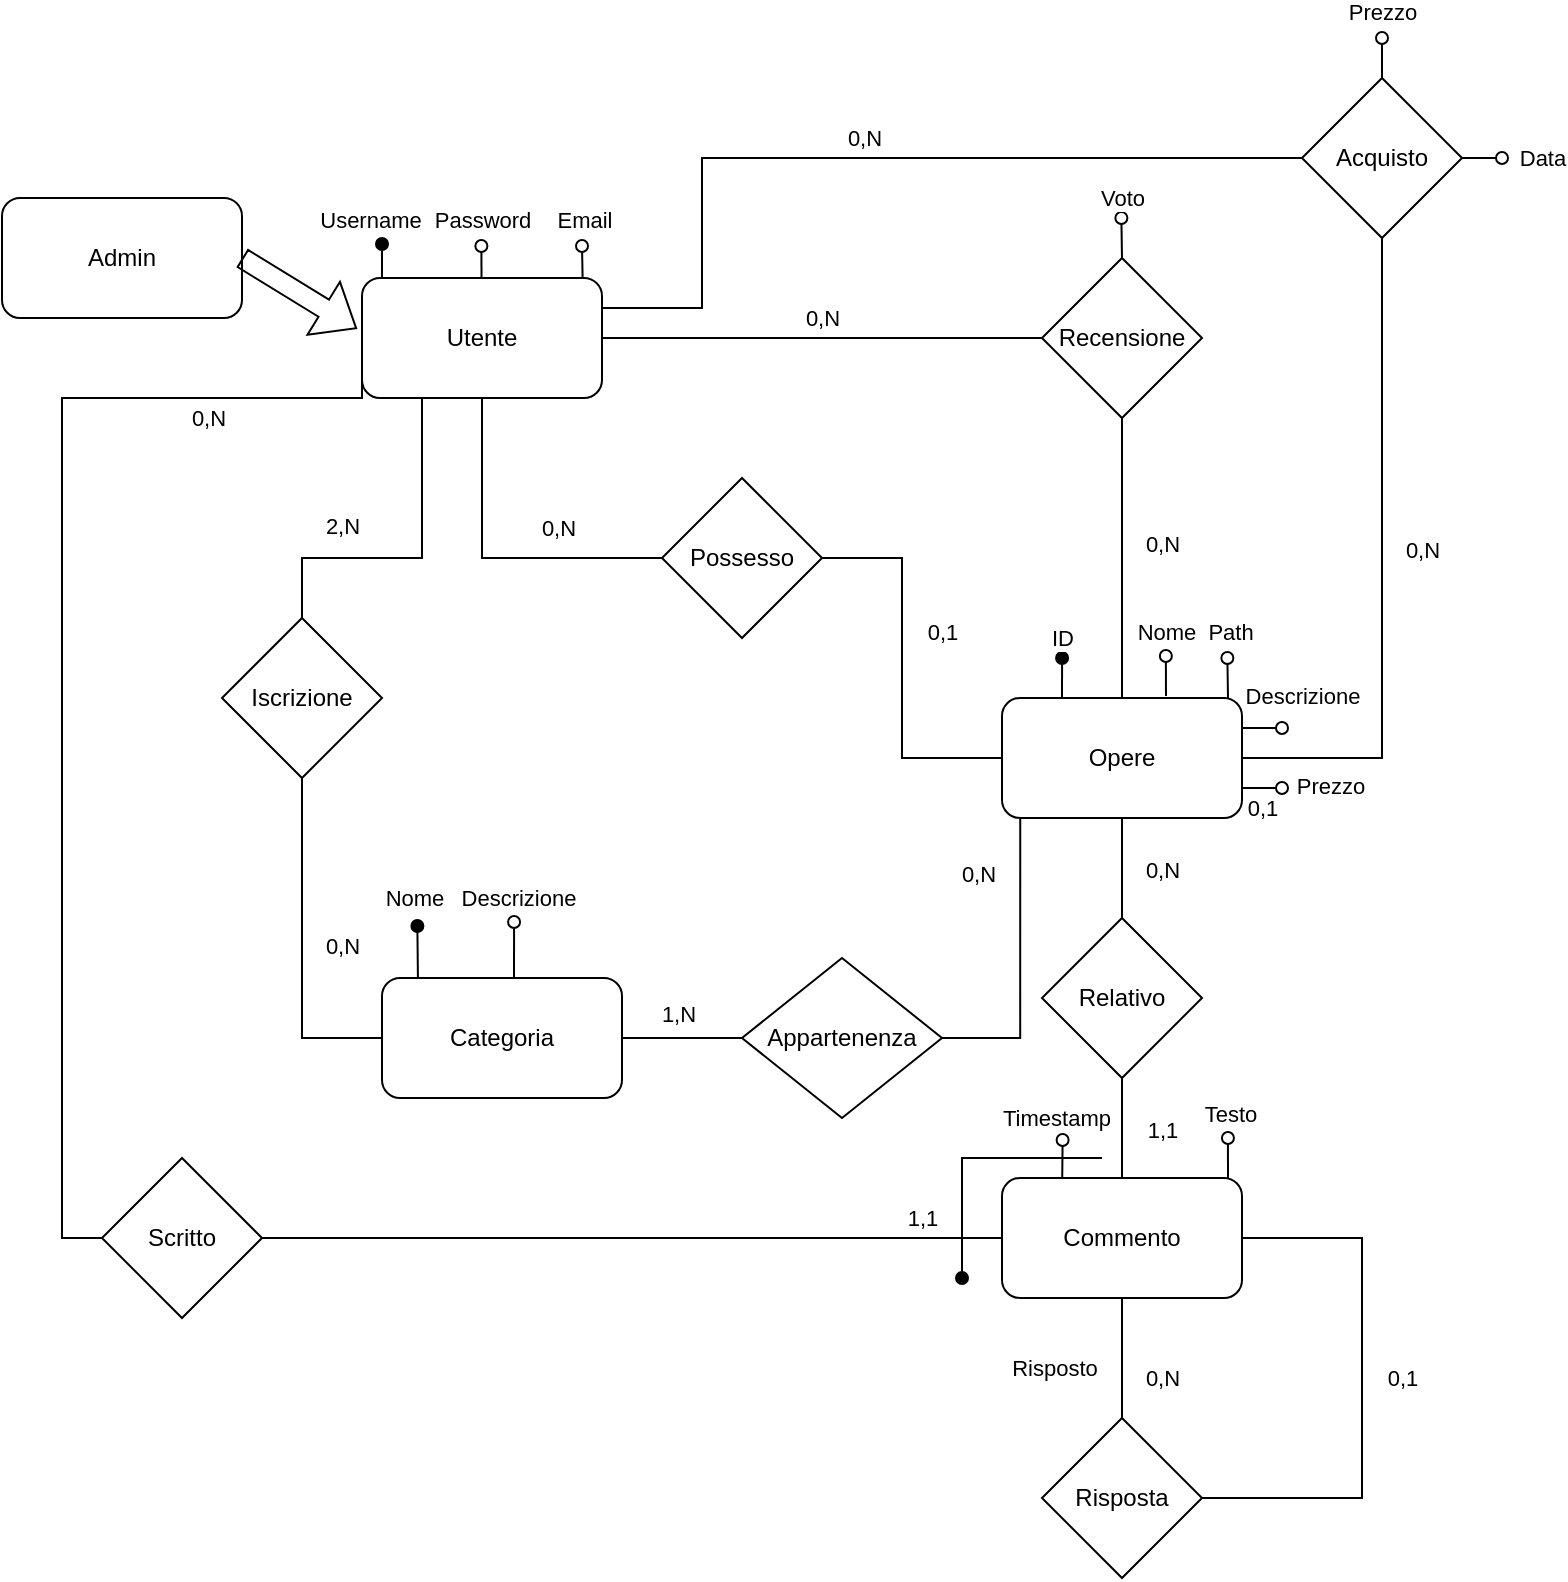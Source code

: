 <mxfile version="24.8.6">
  <diagram name="Pagina-1" id="-KhsM1Pc0Jz13o4PAVzy">
    <mxGraphModel grid="1" page="1" gridSize="10" guides="1" tooltips="1" connect="1" arrows="1" fold="1" pageScale="1" pageWidth="827" pageHeight="1169" math="0" shadow="0">
      <root>
        <mxCell id="0" />
        <mxCell id="1" parent="0" />
        <mxCell id="eVi_-EXiQy0jWH32_elv-29" style="edgeStyle=orthogonalEdgeStyle;rounded=0;orthogonalLoop=1;jettySize=auto;html=1;exitX=1;exitY=0.25;exitDx=0;exitDy=0;entryX=0;entryY=0.5;entryDx=0;entryDy=0;endArrow=none;endFill=0;" edge="1" parent="1" source="eVi_-EXiQy0jWH32_elv-3" target="eVi_-EXiQy0jWH32_elv-28">
          <mxGeometry relative="1" as="geometry">
            <Array as="points">
              <mxPoint x="390" y="205" />
              <mxPoint x="390" y="130" />
            </Array>
          </mxGeometry>
        </mxCell>
        <mxCell id="eVi_-EXiQy0jWH32_elv-31" value="0,N" style="edgeLabel;html=1;align=center;verticalAlign=middle;resizable=0;points=[];" vertex="1" connectable="0" parent="eVi_-EXiQy0jWH32_elv-29">
          <mxGeometry x="-0.034" y="1" relative="1" as="geometry">
            <mxPoint y="-9" as="offset" />
          </mxGeometry>
        </mxCell>
        <mxCell id="TAc8Aij1Pos98XTnwN8N-8" style="edgeStyle=orthogonalEdgeStyle;rounded=0;orthogonalLoop=1;jettySize=auto;html=1;exitX=0.25;exitY=1;exitDx=0;exitDy=0;entryX=0.5;entryY=0;entryDx=0;entryDy=0;endArrow=none;endFill=0;" edge="1" parent="1" source="eVi_-EXiQy0jWH32_elv-3" target="TAc8Aij1Pos98XTnwN8N-7">
          <mxGeometry relative="1" as="geometry">
            <Array as="points">
              <mxPoint x="250" y="330" />
              <mxPoint x="190" y="330" />
            </Array>
          </mxGeometry>
        </mxCell>
        <mxCell id="eVi_-EXiQy0jWH32_elv-3" value="Utente" style="rounded=1;whiteSpace=wrap;html=1;" vertex="1" parent="1">
          <mxGeometry x="220" y="190" width="120" height="60" as="geometry" />
        </mxCell>
        <mxCell id="eVi_-EXiQy0jWH32_elv-35" style="edgeStyle=orthogonalEdgeStyle;rounded=0;orthogonalLoop=1;jettySize=auto;html=1;endArrow=oval;endFill=1;" edge="1" parent="1">
          <mxGeometry relative="1" as="geometry">
            <mxPoint x="230" y="173" as="targetPoint" />
            <mxPoint x="230" y="190" as="sourcePoint" />
          </mxGeometry>
        </mxCell>
        <mxCell id="TAc8Aij1Pos98XTnwN8N-19" value="Username" style="edgeLabel;html=1;align=center;verticalAlign=middle;resizable=0;points=[];" connectable="0" vertex="1" parent="eVi_-EXiQy0jWH32_elv-35">
          <mxGeometry x="1" y="2" relative="1" as="geometry">
            <mxPoint x="-4" y="-12" as="offset" />
          </mxGeometry>
        </mxCell>
        <mxCell id="eVi_-EXiQy0jWH32_elv-4" value="Admin" style="rounded=1;whiteSpace=wrap;html=1;" vertex="1" parent="1">
          <mxGeometry x="40" y="150" width="120" height="60" as="geometry" />
        </mxCell>
        <mxCell id="eVi_-EXiQy0jWH32_elv-36" style="edgeStyle=orthogonalEdgeStyle;rounded=0;orthogonalLoop=1;jettySize=auto;html=1;endArrow=oval;endFill=0;exitX=0.498;exitY=0.001;exitDx=0;exitDy=0;exitPerimeter=0;" edge="1" parent="1" source="eVi_-EXiQy0jWH32_elv-3">
          <mxGeometry relative="1" as="geometry">
            <mxPoint x="279.69" y="174" as="targetPoint" />
            <mxPoint x="280" y="190" as="sourcePoint" />
          </mxGeometry>
        </mxCell>
        <mxCell id="TAc8Aij1Pos98XTnwN8N-20" value="Password" style="edgeLabel;html=1;align=center;verticalAlign=middle;resizable=0;points=[];" connectable="0" vertex="1" parent="eVi_-EXiQy0jWH32_elv-36">
          <mxGeometry x="0.88" relative="1" as="geometry">
            <mxPoint y="-14" as="offset" />
          </mxGeometry>
        </mxCell>
        <mxCell id="TAc8Aij1Pos98XTnwN8N-15" style="edgeStyle=orthogonalEdgeStyle;rounded=0;orthogonalLoop=1;jettySize=auto;html=1;exitX=0.076;exitY=1.006;exitDx=0;exitDy=0;entryX=1;entryY=0.5;entryDx=0;entryDy=0;exitPerimeter=0;endArrow=none;endFill=0;" edge="1" parent="1" source="eVi_-EXiQy0jWH32_elv-6" target="TAc8Aij1Pos98XTnwN8N-14">
          <mxGeometry relative="1" as="geometry" />
        </mxCell>
        <mxCell id="OCXJw5qdoMaOB_dEFMTo-14" style="edgeStyle=orthogonalEdgeStyle;rounded=0;orthogonalLoop=1;jettySize=auto;html=1;exitX=0.75;exitY=0;exitDx=0;exitDy=0;endArrow=oval;endFill=0;" edge="1" parent="1">
          <mxGeometry relative="1" as="geometry">
            <mxPoint x="621.929" y="379" as="targetPoint" />
            <mxPoint x="622" y="399" as="sourcePoint" />
          </mxGeometry>
        </mxCell>
        <mxCell id="eVi_-EXiQy0jWH32_elv-47" value="nome" style="edgeLabel;html=1;align=center;verticalAlign=middle;resizable=0;points=[];" vertex="1" connectable="0" parent="OCXJw5qdoMaOB_dEFMTo-14">
          <mxGeometry x="0.587" y="3" relative="1" as="geometry">
            <mxPoint x="3" y="-16" as="offset" />
          </mxGeometry>
        </mxCell>
        <mxCell id="TAc8Aij1Pos98XTnwN8N-23" value="Nome" style="edgeLabel;html=1;align=center;verticalAlign=middle;resizable=0;points=[];" connectable="0" vertex="1" parent="OCXJw5qdoMaOB_dEFMTo-14">
          <mxGeometry x="0.909" relative="1" as="geometry">
            <mxPoint y="-13" as="offset" />
          </mxGeometry>
        </mxCell>
        <mxCell id="eVi_-EXiQy0jWH32_elv-45" style="edgeStyle=orthogonalEdgeStyle;rounded=0;orthogonalLoop=1;jettySize=auto;html=1;exitX=0.25;exitY=0;exitDx=0;exitDy=0;endArrow=oval;endFill=1;" edge="1" parent="1" source="eVi_-EXiQy0jWH32_elv-6">
          <mxGeometry relative="1" as="geometry">
            <mxPoint x="570.034" y="380" as="targetPoint" />
          </mxGeometry>
        </mxCell>
        <mxCell id="eVi_-EXiQy0jWH32_elv-46" value="ID" style="edgeLabel;html=1;align=center;verticalAlign=middle;resizable=0;points=[];" vertex="1" connectable="0" parent="eVi_-EXiQy0jWH32_elv-45">
          <mxGeometry x="0.587" y="-3" relative="1" as="geometry">
            <mxPoint x="-3" y="-14" as="offset" />
          </mxGeometry>
        </mxCell>
        <mxCell id="eVi_-EXiQy0jWH32_elv-48" style="edgeStyle=orthogonalEdgeStyle;rounded=0;orthogonalLoop=1;jettySize=auto;html=1;exitX=1;exitY=0;exitDx=0;exitDy=0;endArrow=oval;endFill=0;" edge="1" parent="1">
          <mxGeometry relative="1" as="geometry">
            <mxPoint x="652.69" y="380" as="targetPoint" />
            <mxPoint x="653" y="400" as="sourcePoint" />
          </mxGeometry>
        </mxCell>
        <mxCell id="eVi_-EXiQy0jWH32_elv-49" value="Path" style="edgeLabel;html=1;align=center;verticalAlign=middle;resizable=0;points=[];" vertex="1" connectable="0" parent="eVi_-EXiQy0jWH32_elv-48">
          <mxGeometry x="0.38" relative="1" as="geometry">
            <mxPoint x="1" y="-19" as="offset" />
          </mxGeometry>
        </mxCell>
        <mxCell id="eVi_-EXiQy0jWH32_elv-50" style="edgeStyle=orthogonalEdgeStyle;rounded=0;orthogonalLoop=1;jettySize=auto;html=1;exitX=1;exitY=0.25;exitDx=0;exitDy=0;endArrow=oval;endFill=0;" edge="1" parent="1" source="eVi_-EXiQy0jWH32_elv-6">
          <mxGeometry relative="1" as="geometry">
            <mxPoint x="680" y="415.172" as="targetPoint" />
          </mxGeometry>
        </mxCell>
        <mxCell id="eVi_-EXiQy0jWH32_elv-51" value="Descrizione" style="edgeLabel;html=1;align=center;verticalAlign=middle;resizable=0;points=[];" vertex="1" connectable="0" parent="eVi_-EXiQy0jWH32_elv-50">
          <mxGeometry x="0.986" y="4" relative="1" as="geometry">
            <mxPoint x="6" y="-16" as="offset" />
          </mxGeometry>
        </mxCell>
        <mxCell id="eVi_-EXiQy0jWH32_elv-52" style="edgeStyle=orthogonalEdgeStyle;rounded=0;orthogonalLoop=1;jettySize=auto;html=1;exitX=1;exitY=0.75;exitDx=0;exitDy=0;endArrow=oval;endFill=0;" edge="1" parent="1" source="eVi_-EXiQy0jWH32_elv-6">
          <mxGeometry relative="1" as="geometry">
            <mxPoint x="680" y="445" as="targetPoint" />
          </mxGeometry>
        </mxCell>
        <mxCell id="eVi_-EXiQy0jWH32_elv-53" value="Prezzo" style="edgeLabel;html=1;align=center;verticalAlign=middle;resizable=0;points=[];" connectable="0" vertex="1" parent="eVi_-EXiQy0jWH32_elv-52">
          <mxGeometry x="1" y="-4" relative="1" as="geometry">
            <mxPoint x="24" y="-5" as="offset" />
          </mxGeometry>
        </mxCell>
        <mxCell id="eVi_-EXiQy0jWH32_elv-54" value="0,1" style="edgeLabel;html=1;align=center;verticalAlign=middle;resizable=0;points=[];" connectable="0" vertex="1" parent="eVi_-EXiQy0jWH32_elv-52">
          <mxGeometry x="0.348" y="-5" relative="1" as="geometry">
            <mxPoint x="-4" y="5" as="offset" />
          </mxGeometry>
        </mxCell>
        <mxCell id="eVi_-EXiQy0jWH32_elv-6" value="Opere" style="rounded=1;whiteSpace=wrap;html=1;" vertex="1" parent="1">
          <mxGeometry x="540" y="400" width="120" height="60" as="geometry" />
        </mxCell>
        <mxCell id="eVi_-EXiQy0jWH32_elv-10" style="edgeStyle=orthogonalEdgeStyle;rounded=0;orthogonalLoop=1;jettySize=auto;html=1;exitX=0.5;exitY=1;exitDx=0;exitDy=0;entryX=0.5;entryY=0;entryDx=0;entryDy=0;endArrow=none;endFill=0;" edge="1" parent="1" source="eVi_-EXiQy0jWH32_elv-8" target="eVi_-EXiQy0jWH32_elv-6">
          <mxGeometry relative="1" as="geometry" />
        </mxCell>
        <mxCell id="eVi_-EXiQy0jWH32_elv-12" value="0,N" style="edgeLabel;html=1;align=center;verticalAlign=middle;resizable=0;points=[];" vertex="1" connectable="0" parent="eVi_-EXiQy0jWH32_elv-10">
          <mxGeometry x="-0.1" y="2" relative="1" as="geometry">
            <mxPoint x="18" as="offset" />
          </mxGeometry>
        </mxCell>
        <mxCell id="eVi_-EXiQy0jWH32_elv-39" style="edgeStyle=orthogonalEdgeStyle;rounded=0;orthogonalLoop=1;jettySize=auto;html=1;exitX=0.5;exitY=0;exitDx=0;exitDy=0;endArrow=oval;endFill=0;" edge="1" parent="1" source="eVi_-EXiQy0jWH32_elv-8">
          <mxGeometry relative="1" as="geometry">
            <mxPoint x="599.69" y="160" as="targetPoint" />
          </mxGeometry>
        </mxCell>
        <mxCell id="eVi_-EXiQy0jWH32_elv-40" value="Voto" style="edgeLabel;html=1;align=center;verticalAlign=middle;resizable=0;points=[];" vertex="1" connectable="0" parent="eVi_-EXiQy0jWH32_elv-39">
          <mxGeometry x="0.309" y="-1" relative="1" as="geometry">
            <mxPoint x="-1" y="-17" as="offset" />
          </mxGeometry>
        </mxCell>
        <mxCell id="eVi_-EXiQy0jWH32_elv-8" value="Recensione" style="rhombus;whiteSpace=wrap;html=1;" vertex="1" parent="1">
          <mxGeometry x="560" y="180" width="80" height="80" as="geometry" />
        </mxCell>
        <mxCell id="eVi_-EXiQy0jWH32_elv-9" value="" style="endArrow=none;html=1;rounded=0;exitX=1;exitY=0.5;exitDx=0;exitDy=0;entryX=0;entryY=0.5;entryDx=0;entryDy=0;" edge="1" parent="1" source="eVi_-EXiQy0jWH32_elv-3" target="eVi_-EXiQy0jWH32_elv-8">
          <mxGeometry width="50" height="50" relative="1" as="geometry">
            <mxPoint x="220" y="370" as="sourcePoint" />
            <mxPoint x="270" y="320" as="targetPoint" />
          </mxGeometry>
        </mxCell>
        <mxCell id="eVi_-EXiQy0jWH32_elv-11" value="0,N" style="edgeLabel;html=1;align=center;verticalAlign=middle;resizable=0;points=[];" vertex="1" connectable="0" parent="eVi_-EXiQy0jWH32_elv-9">
          <mxGeometry x="-0.273" y="-2" relative="1" as="geometry">
            <mxPoint x="-277" y="38" as="offset" />
          </mxGeometry>
        </mxCell>
        <mxCell id="eVi_-EXiQy0jWH32_elv-14" style="edgeStyle=orthogonalEdgeStyle;rounded=0;orthogonalLoop=1;jettySize=auto;html=1;exitX=0;exitY=0.5;exitDx=0;exitDy=0;entryX=0.5;entryY=1;entryDx=0;entryDy=0;endArrow=none;endFill=0;" edge="1" parent="1" source="eVi_-EXiQy0jWH32_elv-13" target="eVi_-EXiQy0jWH32_elv-3">
          <mxGeometry relative="1" as="geometry">
            <Array as="points">
              <mxPoint x="280" y="330" />
            </Array>
          </mxGeometry>
        </mxCell>
        <mxCell id="eVi_-EXiQy0jWH32_elv-17" value="0,N" style="edgeLabel;html=1;align=center;verticalAlign=middle;resizable=0;points=[];" vertex="1" connectable="0" parent="eVi_-EXiQy0jWH32_elv-14">
          <mxGeometry x="0.114" relative="1" as="geometry">
            <mxPoint x="38" y="-11" as="offset" />
          </mxGeometry>
        </mxCell>
        <mxCell id="eVi_-EXiQy0jWH32_elv-15" style="edgeStyle=orthogonalEdgeStyle;rounded=0;orthogonalLoop=1;jettySize=auto;html=1;exitX=1;exitY=0.5;exitDx=0;exitDy=0;entryX=0;entryY=0.5;entryDx=0;entryDy=0;endArrow=none;endFill=0;" edge="1" parent="1" source="eVi_-EXiQy0jWH32_elv-13" target="eVi_-EXiQy0jWH32_elv-6">
          <mxGeometry relative="1" as="geometry">
            <Array as="points">
              <mxPoint x="490" y="430" />
            </Array>
          </mxGeometry>
        </mxCell>
        <mxCell id="eVi_-EXiQy0jWH32_elv-16" value="0,1" style="edgeLabel;html=1;align=center;verticalAlign=middle;resizable=0;points=[];" vertex="1" connectable="0" parent="eVi_-EXiQy0jWH32_elv-15">
          <mxGeometry x="0.345" y="-2" relative="1" as="geometry">
            <mxPoint x="22" y="-51" as="offset" />
          </mxGeometry>
        </mxCell>
        <mxCell id="eVi_-EXiQy0jWH32_elv-13" value="Possesso" style="rhombus;whiteSpace=wrap;html=1;" vertex="1" parent="1">
          <mxGeometry x="370" y="290" width="80" height="80" as="geometry" />
        </mxCell>
        <mxCell id="TAc8Aij1Pos98XTnwN8N-24" style="edgeStyle=orthogonalEdgeStyle;rounded=0;orthogonalLoop=1;jettySize=auto;html=1;exitX=1;exitY=0;exitDx=0;exitDy=0;endArrow=oval;endFill=0;" edge="1" parent="1">
          <mxGeometry relative="1" as="geometry">
            <mxPoint x="652.966" y="620" as="targetPoint" />
            <mxPoint x="653.0" y="640" as="sourcePoint" />
          </mxGeometry>
        </mxCell>
        <mxCell id="TAc8Aij1Pos98XTnwN8N-25" value="Testo" style="edgeLabel;html=1;align=center;verticalAlign=middle;resizable=0;points=[];" connectable="0" vertex="1" parent="TAc8Aij1Pos98XTnwN8N-24">
          <mxGeometry x="1" y="-5" relative="1" as="geometry">
            <mxPoint x="-4" y="-12" as="offset" />
          </mxGeometry>
        </mxCell>
        <mxCell id="TAc8Aij1Pos98XTnwN8N-28" style="edgeStyle=orthogonalEdgeStyle;rounded=0;orthogonalLoop=1;jettySize=auto;html=1;exitX=0.25;exitY=0;exitDx=0;exitDy=0;endArrow=oval;endFill=0;" edge="1" parent="1">
          <mxGeometry relative="1" as="geometry">
            <mxPoint x="570.31" y="621" as="targetPoint" />
            <mxPoint x="570.0" y="651" as="sourcePoint" />
          </mxGeometry>
        </mxCell>
        <mxCell id="TAc8Aij1Pos98XTnwN8N-29" value="Timestamp" style="edgeLabel;html=1;align=center;verticalAlign=middle;resizable=0;points=[];" connectable="0" vertex="1" parent="TAc8Aij1Pos98XTnwN8N-28">
          <mxGeometry x="1" y="3" relative="1" as="geometry">
            <mxPoint x="-1" y="-11" as="offset" />
          </mxGeometry>
        </mxCell>
        <mxCell id="eVi_-EXiQy0jWH32_elv-18" value="Commento" style="rounded=1;whiteSpace=wrap;html=1;" vertex="1" parent="1">
          <mxGeometry x="540" y="640" width="120" height="60" as="geometry" />
        </mxCell>
        <mxCell id="eVi_-EXiQy0jWH32_elv-20" style="edgeStyle=orthogonalEdgeStyle;rounded=0;orthogonalLoop=1;jettySize=auto;html=1;exitX=0.5;exitY=0;exitDx=0;exitDy=0;entryX=0.5;entryY=1;entryDx=0;entryDy=0;endArrow=none;endFill=0;" edge="1" parent="1" source="eVi_-EXiQy0jWH32_elv-19" target="eVi_-EXiQy0jWH32_elv-6">
          <mxGeometry relative="1" as="geometry" />
        </mxCell>
        <mxCell id="eVi_-EXiQy0jWH32_elv-22" value="0,N" style="edgeLabel;html=1;align=center;verticalAlign=middle;resizable=0;points=[];" vertex="1" connectable="0" parent="eVi_-EXiQy0jWH32_elv-20">
          <mxGeometry x="-0.04" y="-3" relative="1" as="geometry">
            <mxPoint x="17" as="offset" />
          </mxGeometry>
        </mxCell>
        <mxCell id="eVi_-EXiQy0jWH32_elv-21" style="edgeStyle=orthogonalEdgeStyle;rounded=0;orthogonalLoop=1;jettySize=auto;html=1;exitX=0.5;exitY=1;exitDx=0;exitDy=0;entryX=0.5;entryY=0;entryDx=0;entryDy=0;endArrow=none;endFill=0;" edge="1" parent="1" source="eVi_-EXiQy0jWH32_elv-19" target="eVi_-EXiQy0jWH32_elv-18">
          <mxGeometry relative="1" as="geometry" />
        </mxCell>
        <mxCell id="eVi_-EXiQy0jWH32_elv-23" value="1,1" style="edgeLabel;html=1;align=center;verticalAlign=middle;resizable=0;points=[];" vertex="1" connectable="0" parent="eVi_-EXiQy0jWH32_elv-21">
          <mxGeometry x="0.04" y="-1" relative="1" as="geometry">
            <mxPoint x="21" as="offset" />
          </mxGeometry>
        </mxCell>
        <mxCell id="eVi_-EXiQy0jWH32_elv-19" value="Relativo" style="rhombus;whiteSpace=wrap;html=1;" vertex="1" parent="1">
          <mxGeometry x="560" y="510" width="80" height="80" as="geometry" />
        </mxCell>
        <mxCell id="TAc8Aij1Pos98XTnwN8N-6" style="edgeStyle=orthogonalEdgeStyle;rounded=0;orthogonalLoop=1;jettySize=auto;html=1;exitX=1;exitY=0.5;exitDx=0;exitDy=0;entryX=0;entryY=0.5;entryDx=0;entryDy=0;endArrow=none;endFill=0;" edge="1" parent="1" source="OCXJw5qdoMaOB_dEFMTo-2" target="eVi_-EXiQy0jWH32_elv-18">
          <mxGeometry relative="1" as="geometry" />
        </mxCell>
        <mxCell id="OCXJw5qdoMaOB_dEFMTo-2" value="Scritto" style="rhombus;whiteSpace=wrap;html=1;" vertex="1" parent="1">
          <mxGeometry x="90" y="630" width="80" height="80" as="geometry" />
        </mxCell>
        <mxCell id="OCXJw5qdoMaOB_dEFMTo-5" value="Risposta" style="rhombus;whiteSpace=wrap;html=1;" vertex="1" parent="1">
          <mxGeometry x="560" y="760" width="80" height="80" as="geometry" />
        </mxCell>
        <mxCell id="OCXJw5qdoMaOB_dEFMTo-6" value="" style="endArrow=none;html=1;rounded=0;entryX=0.5;entryY=1;entryDx=0;entryDy=0;exitX=0.5;exitY=0;exitDx=0;exitDy=0;" edge="1" parent="1" source="OCXJw5qdoMaOB_dEFMTo-5" target="eVi_-EXiQy0jWH32_elv-18">
          <mxGeometry width="50" height="50" relative="1" as="geometry">
            <mxPoint x="390" y="800" as="sourcePoint" />
            <mxPoint x="440" y="750" as="targetPoint" />
          </mxGeometry>
        </mxCell>
        <mxCell id="eVi_-EXiQy0jWH32_elv-27" value="0,N" style="edgeLabel;html=1;align=center;verticalAlign=middle;resizable=0;points=[];" vertex="1" connectable="0" parent="OCXJw5qdoMaOB_dEFMTo-6">
          <mxGeometry x="0.067" y="2" relative="1" as="geometry">
            <mxPoint x="22" y="12" as="offset" />
          </mxGeometry>
        </mxCell>
        <mxCell id="OCXJw5qdoMaOB_dEFMTo-7" value="" style="endArrow=none;html=1;rounded=0;entryX=1;entryY=0.5;entryDx=0;entryDy=0;exitX=1;exitY=0.5;exitDx=0;exitDy=0;" edge="1" parent="1" source="OCXJw5qdoMaOB_dEFMTo-5" target="eVi_-EXiQy0jWH32_elv-18">
          <mxGeometry width="50" height="50" relative="1" as="geometry">
            <mxPoint x="660" y="800" as="sourcePoint" />
            <mxPoint x="680" y="670" as="targetPoint" />
            <Array as="points">
              <mxPoint x="720" y="800" />
              <mxPoint x="720" y="670" />
            </Array>
          </mxGeometry>
        </mxCell>
        <mxCell id="eVi_-EXiQy0jWH32_elv-26" value="0,1" style="edgeLabel;html=1;align=center;verticalAlign=middle;resizable=0;points=[];" connectable="0" vertex="1" parent="OCXJw5qdoMaOB_dEFMTo-7">
          <mxGeometry x="0.341" y="1" relative="1" as="geometry">
            <mxPoint x="21" y="41" as="offset" />
          </mxGeometry>
        </mxCell>
        <mxCell id="TAc8Aij1Pos98XTnwN8N-2" value="0,N" style="edgeLabel;html=1;align=center;verticalAlign=middle;resizable=0;points=[];" connectable="0" vertex="1" parent="1">
          <mxGeometry x="450" y="210" as="geometry" />
        </mxCell>
        <mxCell id="TAc8Aij1Pos98XTnwN8N-4" value="Risposto" style="edgeLabel;html=1;align=center;verticalAlign=middle;resizable=0;points=[];" connectable="0" vertex="1" parent="1">
          <mxGeometry x="570" y="730" as="geometry">
            <mxPoint x="-4" y="5" as="offset" />
          </mxGeometry>
        </mxCell>
        <mxCell id="eVi_-EXiQy0jWH32_elv-30" style="edgeStyle=orthogonalEdgeStyle;rounded=0;orthogonalLoop=1;jettySize=auto;html=1;exitX=0.5;exitY=1;exitDx=0;exitDy=0;entryX=1;entryY=0.5;entryDx=0;entryDy=0;endArrow=none;endFill=0;" edge="1" parent="1" source="eVi_-EXiQy0jWH32_elv-28" target="eVi_-EXiQy0jWH32_elv-6">
          <mxGeometry relative="1" as="geometry" />
        </mxCell>
        <mxCell id="eVi_-EXiQy0jWH32_elv-32" value="0,N" style="edgeLabel;html=1;align=center;verticalAlign=middle;resizable=0;points=[];" vertex="1" connectable="0" parent="eVi_-EXiQy0jWH32_elv-30">
          <mxGeometry x="-0.054" y="-1" relative="1" as="geometry">
            <mxPoint x="21" as="offset" />
          </mxGeometry>
        </mxCell>
        <mxCell id="eVi_-EXiQy0jWH32_elv-33" style="edgeStyle=orthogonalEdgeStyle;rounded=0;orthogonalLoop=1;jettySize=auto;html=1;exitX=0.5;exitY=0;exitDx=0;exitDy=0;endArrow=oval;endFill=0;" edge="1" parent="1" source="eVi_-EXiQy0jWH32_elv-28">
          <mxGeometry relative="1" as="geometry">
            <mxPoint x="730" y="70" as="targetPoint" />
          </mxGeometry>
        </mxCell>
        <mxCell id="eVi_-EXiQy0jWH32_elv-34" value="Prezzo" style="edgeLabel;html=1;align=center;verticalAlign=middle;resizable=0;points=[];" vertex="1" connectable="0" parent="eVi_-EXiQy0jWH32_elv-33">
          <mxGeometry x="0.4" y="-2" relative="1" as="geometry">
            <mxPoint x="-2" y="-19" as="offset" />
          </mxGeometry>
        </mxCell>
        <mxCell id="eVi_-EXiQy0jWH32_elv-37" style="edgeStyle=orthogonalEdgeStyle;rounded=0;orthogonalLoop=1;jettySize=auto;html=1;exitX=1;exitY=0.5;exitDx=0;exitDy=0;endArrow=oval;endFill=0;" edge="1" parent="1" source="eVi_-EXiQy0jWH32_elv-28">
          <mxGeometry relative="1" as="geometry">
            <mxPoint x="790" y="130.345" as="targetPoint" />
          </mxGeometry>
        </mxCell>
        <mxCell id="eVi_-EXiQy0jWH32_elv-38" value="Data" style="edgeLabel;html=1;align=center;verticalAlign=middle;resizable=0;points=[];" vertex="1" connectable="0" parent="eVi_-EXiQy0jWH32_elv-37">
          <mxGeometry x="0.763" y="-4" relative="1" as="geometry">
            <mxPoint x="22" y="-4" as="offset" />
          </mxGeometry>
        </mxCell>
        <mxCell id="eVi_-EXiQy0jWH32_elv-28" value="Acquisto" style="rhombus;whiteSpace=wrap;html=1;" vertex="1" parent="1">
          <mxGeometry x="690" y="90" width="80" height="80" as="geometry" />
        </mxCell>
        <mxCell id="eVi_-EXiQy0jWH32_elv-41" style="edgeStyle=orthogonalEdgeStyle;rounded=0;orthogonalLoop=1;jettySize=auto;html=1;exitX=0.25;exitY=0;exitDx=0;exitDy=0;endArrow=oval;endFill=1;" edge="1" parent="1">
          <mxGeometry relative="1" as="geometry">
            <mxPoint x="247.69" y="514" as="targetPoint" />
            <mxPoint x="248" y="544" as="sourcePoint" />
          </mxGeometry>
        </mxCell>
        <mxCell id="eVi_-EXiQy0jWH32_elv-42" value="Nome" style="edgeLabel;html=1;align=center;verticalAlign=middle;resizable=0;points=[];" vertex="1" connectable="0" parent="eVi_-EXiQy0jWH32_elv-41">
          <mxGeometry x="0.289" y="2" relative="1" as="geometry">
            <mxPoint y="-25" as="offset" />
          </mxGeometry>
        </mxCell>
        <mxCell id="eVi_-EXiQy0jWH32_elv-43" style="edgeStyle=orthogonalEdgeStyle;rounded=0;orthogonalLoop=1;jettySize=auto;html=1;exitX=0.5;exitY=0;exitDx=0;exitDy=0;endArrow=oval;endFill=0;" edge="1" parent="1">
          <mxGeometry relative="1" as="geometry">
            <mxPoint x="296.034" y="512" as="targetPoint" />
            <mxPoint x="296" y="542" as="sourcePoint" />
          </mxGeometry>
        </mxCell>
        <mxCell id="eVi_-EXiQy0jWH32_elv-44" value="Descrizione" style="edgeLabel;html=1;align=center;verticalAlign=middle;resizable=0;points=[];" vertex="1" connectable="0" parent="eVi_-EXiQy0jWH32_elv-43">
          <mxGeometry x="0.287" y="-1" relative="1" as="geometry">
            <mxPoint x="1" y="-23" as="offset" />
          </mxGeometry>
        </mxCell>
        <mxCell id="TAc8Aij1Pos98XTnwN8N-5" value="Categoria" style="rounded=1;whiteSpace=wrap;html=1;" vertex="1" parent="1">
          <mxGeometry x="230" y="540" width="120" height="60" as="geometry" />
        </mxCell>
        <mxCell id="OCXJw5qdoMaOB_dEFMTo-13" style="edgeStyle=orthogonalEdgeStyle;rounded=0;orthogonalLoop=1;jettySize=auto;html=1;entryX=0;entryY=0.75;entryDx=0;entryDy=0;exitX=0;exitY=0.5;exitDx=0;exitDy=0;endArrow=none;endFill=0;" edge="1" parent="1" source="OCXJw5qdoMaOB_dEFMTo-2" target="eVi_-EXiQy0jWH32_elv-3">
          <mxGeometry relative="1" as="geometry">
            <Array as="points">
              <mxPoint x="70" y="670" />
              <mxPoint x="70" y="250" />
              <mxPoint x="220" y="250" />
            </Array>
          </mxGeometry>
        </mxCell>
        <mxCell id="TAc8Aij1Pos98XTnwN8N-9" style="edgeStyle=orthogonalEdgeStyle;rounded=0;orthogonalLoop=1;jettySize=auto;html=1;exitX=0.5;exitY=1;exitDx=0;exitDy=0;entryX=0;entryY=0.5;entryDx=0;entryDy=0;endArrow=none;endFill=0;" edge="1" parent="1" source="TAc8Aij1Pos98XTnwN8N-7" target="TAc8Aij1Pos98XTnwN8N-5">
          <mxGeometry relative="1" as="geometry" />
        </mxCell>
        <mxCell id="TAc8Aij1Pos98XTnwN8N-7" value="Iscrizione" style="rhombus;whiteSpace=wrap;html=1;" vertex="1" parent="1">
          <mxGeometry x="150" y="360" width="80" height="80" as="geometry" />
        </mxCell>
        <mxCell id="TAc8Aij1Pos98XTnwN8N-10" value="1,1" style="edgeLabel;html=1;align=center;verticalAlign=middle;resizable=0;points=[];" connectable="0" vertex="1" parent="1">
          <mxGeometry x="500" y="660" as="geometry" />
        </mxCell>
        <mxCell id="TAc8Aij1Pos98XTnwN8N-11" value="2,N" style="edgeLabel;html=1;align=center;verticalAlign=middle;resizable=0;points=[];" connectable="0" vertex="1" parent="1">
          <mxGeometry x="143" y="240" as="geometry">
            <mxPoint x="67" y="74" as="offset" />
          </mxGeometry>
        </mxCell>
        <mxCell id="TAc8Aij1Pos98XTnwN8N-12" value="0,N" style="edgeLabel;html=1;align=center;verticalAlign=middle;resizable=0;points=[];" connectable="0" vertex="1" parent="1">
          <mxGeometry x="143" y="450" as="geometry">
            <mxPoint x="67" y="74" as="offset" />
          </mxGeometry>
        </mxCell>
        <mxCell id="TAc8Aij1Pos98XTnwN8N-16" style="edgeStyle=orthogonalEdgeStyle;rounded=0;orthogonalLoop=1;jettySize=auto;html=1;exitX=0;exitY=0.5;exitDx=0;exitDy=0;entryX=1;entryY=0.5;entryDx=0;entryDy=0;endArrow=none;endFill=0;" edge="1" parent="1" source="TAc8Aij1Pos98XTnwN8N-14" target="TAc8Aij1Pos98XTnwN8N-5">
          <mxGeometry relative="1" as="geometry" />
        </mxCell>
        <mxCell id="TAc8Aij1Pos98XTnwN8N-14" value="Appartenenza" style="rhombus;whiteSpace=wrap;html=1;" vertex="1" parent="1">
          <mxGeometry x="410" y="530" width="100" height="80" as="geometry" />
        </mxCell>
        <mxCell id="TAc8Aij1Pos98XTnwN8N-17" value="0,N" style="edgeLabel;html=1;align=center;verticalAlign=middle;resizable=0;points=[];" connectable="0" vertex="1" parent="1">
          <mxGeometry x="520" y="390" as="geometry">
            <mxPoint x="8" y="98" as="offset" />
          </mxGeometry>
        </mxCell>
        <mxCell id="TAc8Aij1Pos98XTnwN8N-18" value="1,N" style="edgeLabel;html=1;align=center;verticalAlign=middle;resizable=0;points=[];" connectable="0" vertex="1" parent="1">
          <mxGeometry x="370" y="460" as="geometry">
            <mxPoint x="8" y="98" as="offset" />
          </mxGeometry>
        </mxCell>
        <mxCell id="eVi_-EXiQy0jWH32_elv-5" value="" style="shape=flexArrow;endArrow=classic;html=1;rounded=0;exitX=1;exitY=0.5;exitDx=0;exitDy=0;entryX=-0.021;entryY=0.422;entryDx=0;entryDy=0;entryPerimeter=0;" edge="1" parent="1" source="eVi_-EXiQy0jWH32_elv-4" target="eVi_-EXiQy0jWH32_elv-3">
          <mxGeometry width="50" height="50" relative="1" as="geometry">
            <mxPoint x="400" y="200" as="sourcePoint" />
            <mxPoint x="384" y="190" as="targetPoint" />
          </mxGeometry>
        </mxCell>
        <mxCell id="TAc8Aij1Pos98XTnwN8N-21" style="edgeStyle=orthogonalEdgeStyle;rounded=0;orthogonalLoop=1;jettySize=auto;html=1;endArrow=oval;endFill=0;exitX=0.498;exitY=0.001;exitDx=0;exitDy=0;exitPerimeter=0;" edge="1" parent="1">
          <mxGeometry relative="1" as="geometry">
            <mxPoint x="330.0" y="174" as="targetPoint" />
            <mxPoint x="330.31" y="190" as="sourcePoint" />
          </mxGeometry>
        </mxCell>
        <mxCell id="TAc8Aij1Pos98XTnwN8N-22" value="Email" style="edgeLabel;html=1;align=center;verticalAlign=middle;resizable=0;points=[];" connectable="0" vertex="1" parent="TAc8Aij1Pos98XTnwN8N-21">
          <mxGeometry x="0.88" relative="1" as="geometry">
            <mxPoint x="1" y="-14" as="offset" />
          </mxGeometry>
        </mxCell>
        <mxCell id="TAc8Aij1Pos98XTnwN8N-26" style="edgeStyle=orthogonalEdgeStyle;rounded=0;orthogonalLoop=1;jettySize=auto;html=1;endArrow=oval;endFill=1;" edge="1" parent="1">
          <mxGeometry relative="1" as="geometry">
            <mxPoint x="520" y="690" as="targetPoint" />
            <mxPoint x="590" y="630" as="sourcePoint" />
            <Array as="points">
              <mxPoint x="520" y="630" />
            </Array>
          </mxGeometry>
        </mxCell>
      </root>
    </mxGraphModel>
  </diagram>
</mxfile>
